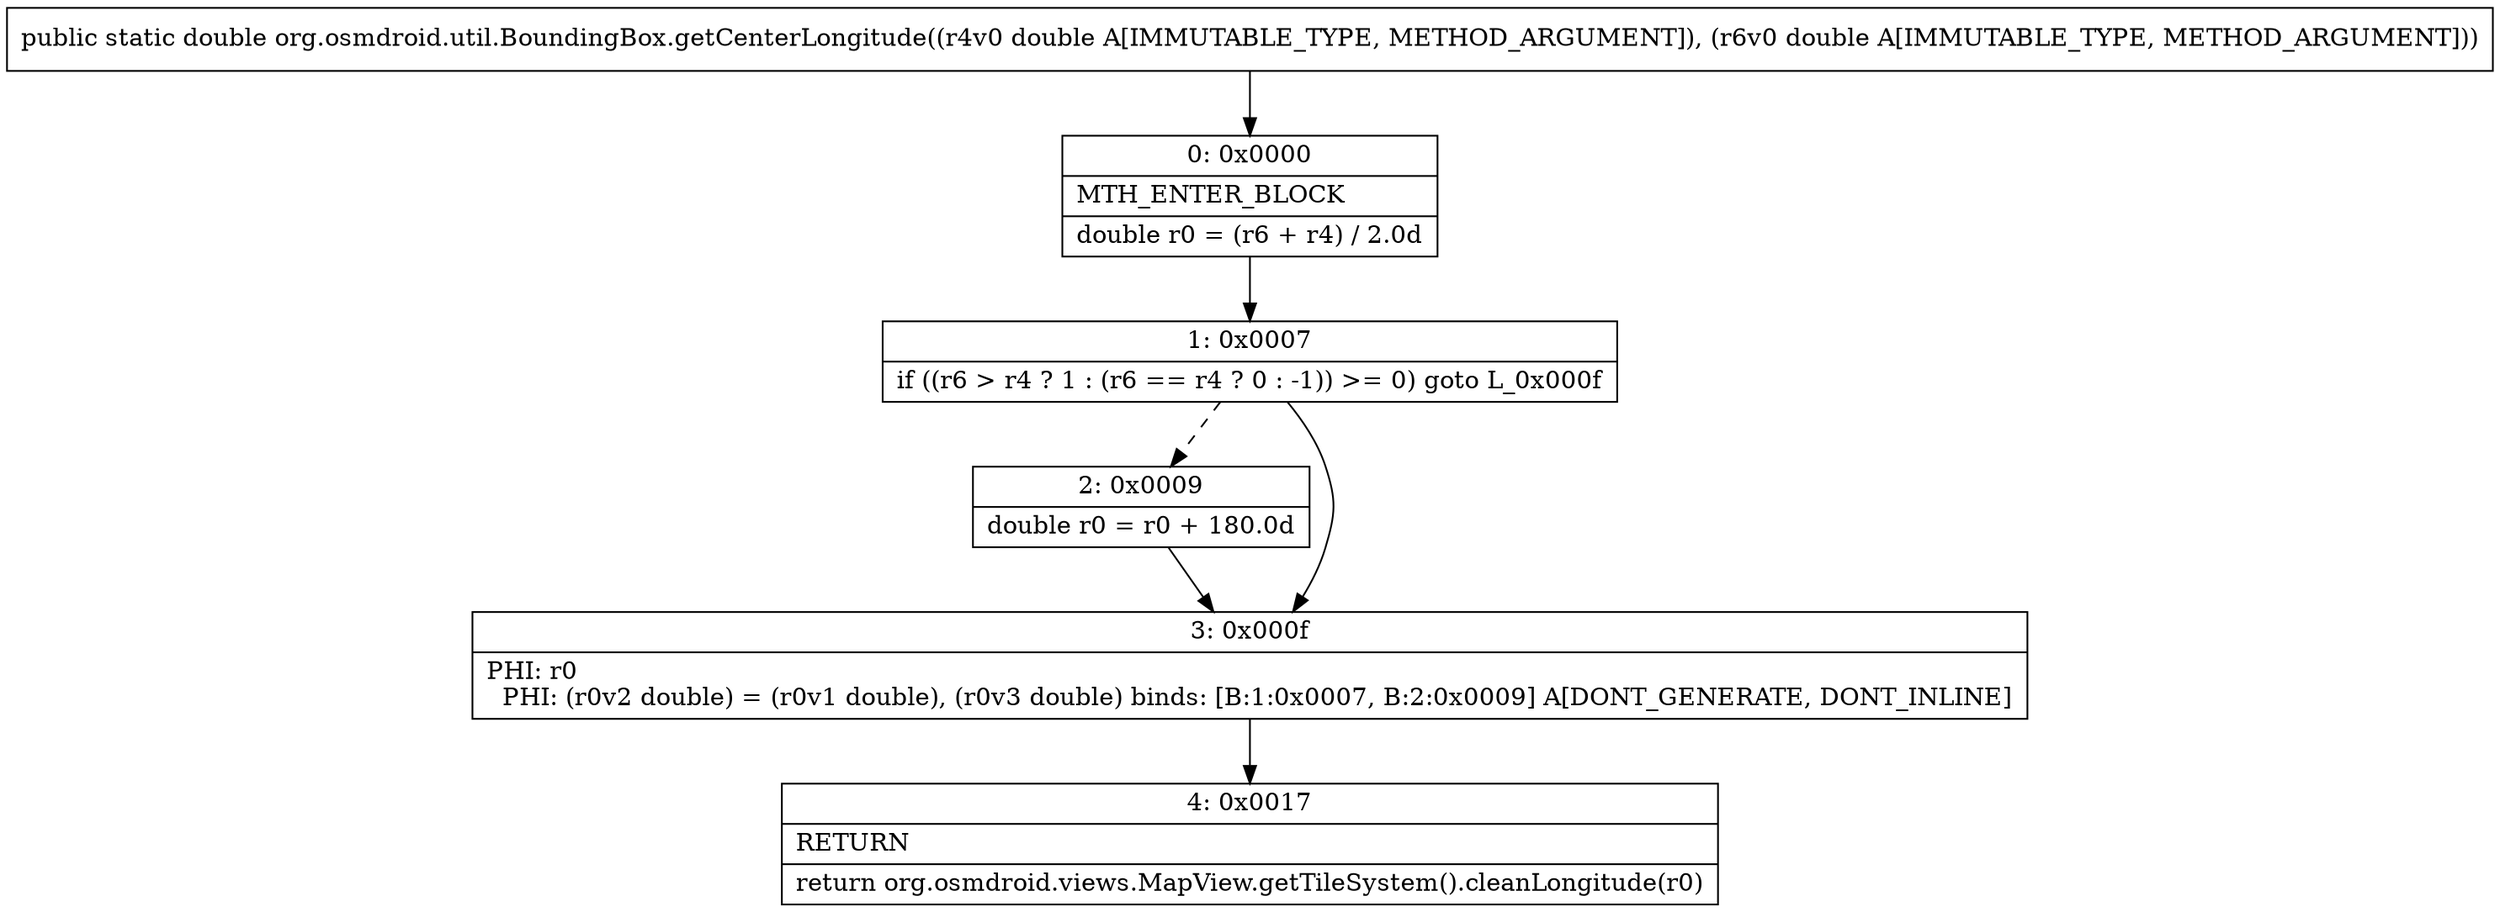 digraph "CFG fororg.osmdroid.util.BoundingBox.getCenterLongitude(DD)D" {
Node_0 [shape=record,label="{0\:\ 0x0000|MTH_ENTER_BLOCK\l|double r0 = (r6 + r4) \/ 2.0d\l}"];
Node_1 [shape=record,label="{1\:\ 0x0007|if ((r6 \> r4 ? 1 : (r6 == r4 ? 0 : \-1)) \>= 0) goto L_0x000f\l}"];
Node_2 [shape=record,label="{2\:\ 0x0009|double r0 = r0 + 180.0d\l}"];
Node_3 [shape=record,label="{3\:\ 0x000f|PHI: r0 \l  PHI: (r0v2 double) = (r0v1 double), (r0v3 double) binds: [B:1:0x0007, B:2:0x0009] A[DONT_GENERATE, DONT_INLINE]\l}"];
Node_4 [shape=record,label="{4\:\ 0x0017|RETURN\l|return org.osmdroid.views.MapView.getTileSystem().cleanLongitude(r0)\l}"];
MethodNode[shape=record,label="{public static double org.osmdroid.util.BoundingBox.getCenterLongitude((r4v0 double A[IMMUTABLE_TYPE, METHOD_ARGUMENT]), (r6v0 double A[IMMUTABLE_TYPE, METHOD_ARGUMENT])) }"];
MethodNode -> Node_0;
Node_0 -> Node_1;
Node_1 -> Node_2[style=dashed];
Node_1 -> Node_3;
Node_2 -> Node_3;
Node_3 -> Node_4;
}

